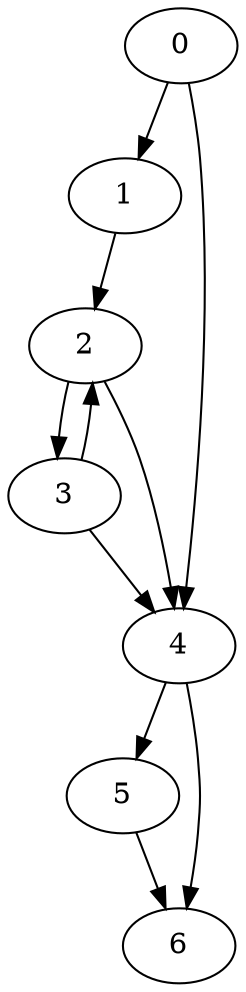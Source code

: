 digraph {
	0
	1
	2
	3
	4
	5
	6
	2 -> 3
	3 -> 4
	0 -> 4
	2 -> 4
	4 -> 5
	5 -> 6
	4 -> 6
	0 -> 1
	1 -> 2
	3 -> 2
}
